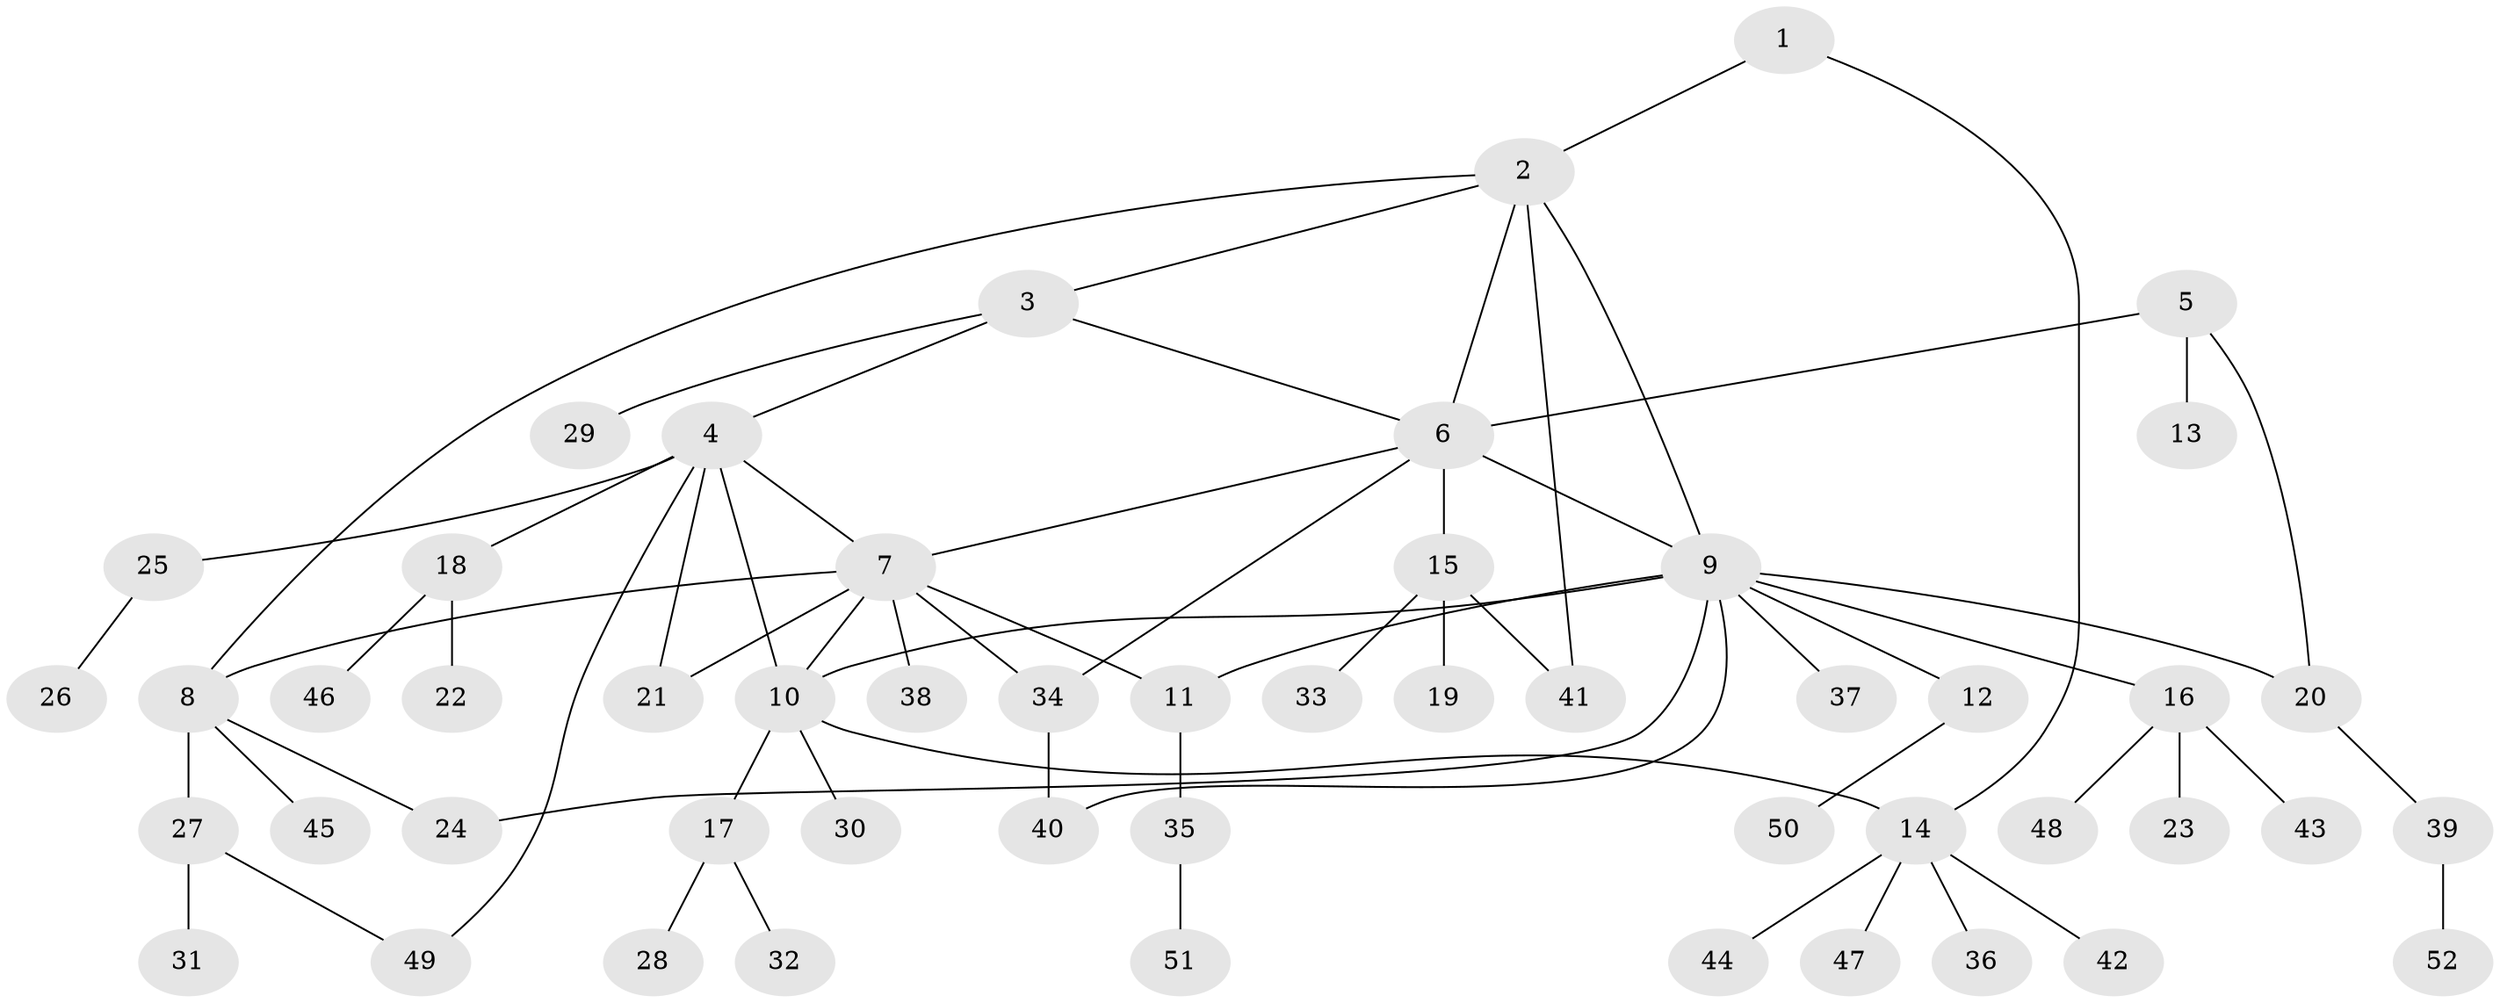 // coarse degree distribution, {2: 0.2222222222222222, 7: 0.027777777777777776, 9: 0.027777777777777776, 8: 0.027777777777777776, 6: 0.027777777777777776, 5: 0.05555555555555555, 11: 0.027777777777777776, 1: 0.5, 3: 0.08333333333333333}
// Generated by graph-tools (version 1.1) at 2025/52/02/27/25 19:52:15]
// undirected, 52 vertices, 66 edges
graph export_dot {
graph [start="1"]
  node [color=gray90,style=filled];
  1;
  2;
  3;
  4;
  5;
  6;
  7;
  8;
  9;
  10;
  11;
  12;
  13;
  14;
  15;
  16;
  17;
  18;
  19;
  20;
  21;
  22;
  23;
  24;
  25;
  26;
  27;
  28;
  29;
  30;
  31;
  32;
  33;
  34;
  35;
  36;
  37;
  38;
  39;
  40;
  41;
  42;
  43;
  44;
  45;
  46;
  47;
  48;
  49;
  50;
  51;
  52;
  1 -- 2;
  1 -- 14;
  2 -- 3;
  2 -- 6;
  2 -- 8;
  2 -- 9;
  2 -- 41;
  3 -- 4;
  3 -- 6;
  3 -- 29;
  4 -- 7;
  4 -- 10;
  4 -- 18;
  4 -- 21;
  4 -- 25;
  4 -- 49;
  5 -- 6;
  5 -- 13;
  5 -- 20;
  6 -- 7;
  6 -- 9;
  6 -- 15;
  6 -- 34;
  7 -- 8;
  7 -- 10;
  7 -- 11;
  7 -- 21;
  7 -- 34;
  7 -- 38;
  8 -- 24;
  8 -- 27;
  8 -- 45;
  9 -- 10;
  9 -- 11;
  9 -- 12;
  9 -- 16;
  9 -- 20;
  9 -- 24;
  9 -- 37;
  9 -- 40;
  10 -- 14;
  10 -- 17;
  10 -- 30;
  11 -- 35;
  12 -- 50;
  14 -- 36;
  14 -- 42;
  14 -- 44;
  14 -- 47;
  15 -- 19;
  15 -- 33;
  15 -- 41;
  16 -- 23;
  16 -- 43;
  16 -- 48;
  17 -- 28;
  17 -- 32;
  18 -- 22;
  18 -- 46;
  20 -- 39;
  25 -- 26;
  27 -- 31;
  27 -- 49;
  34 -- 40;
  35 -- 51;
  39 -- 52;
}

